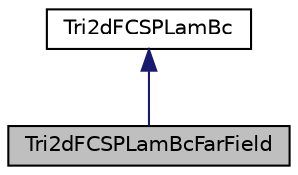 digraph "Tri2dFCSPLamBcFarField"
{
  edge [fontname="Helvetica",fontsize="10",labelfontname="Helvetica",labelfontsize="10"];
  node [fontname="Helvetica",fontsize="10",shape=record];
  Node1 [label="Tri2dFCSPLamBcFarField",height=0.2,width=0.4,color="black", fillcolor="grey75", style="filled" fontcolor="black"];
  Node2 -> Node1 [dir="back",color="midnightblue",fontsize="10",style="solid",fontname="Helvetica"];
  Node2 [label="Tri2dFCSPLamBc",height=0.2,width=0.4,color="black", fillcolor="white", style="filled",URL="$classTri2dFCSPLamBc.html",tooltip="Class Tri2dFCSPLamBc holds the data and specifies the operations for various boundary conditions rela..."];
}
